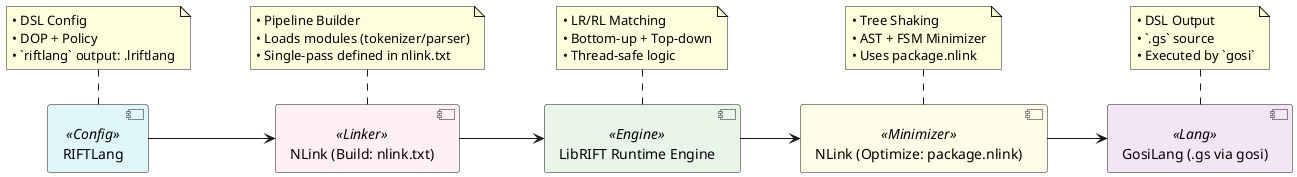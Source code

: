 @startuml
left to right direction
skinparam style strictuml
skinparam componentStyle rectangle
skinparam defaultFontColor black
skinparam shadowing false

' Define colors for each zone
skinparam component {
  BackgroundColor<<Config>> #E0F7FA
  BackgroundColor<<Linker>> #FFF0F5
  BackgroundColor<<Engine>> #E8F5E9
  BackgroundColor<<Minimizer>> #FFFDE7
  BackgroundColor<<Lang>> #F3E5F5
}

' Diagram keys only (no concrete impl)
component "RIFTLang" <<Config>> as RIFT
component "NLink (Build: nlink.txt)" <<Linker>> as NLINK1
component "LibRIFT Runtime Engine" <<Engine>> as LIBRIFT
component "NLink (Optimize: package.nlink)" <<Minimizer>> as NLINK2
component "GosiLang (.gs via gosi)" <<Lang>> as GOSI

RIFT --> NLINK1
NLINK1 --> LIBRIFT
LIBRIFT --> NLINK2
NLINK2 --> GOSI

note top of RIFT
  • DSL Config
  • DOP + Policy
  • `riftlang` output: .lriftlang
end note

note top of NLINK1
  • Pipeline Builder
  • Loads modules (tokenizer/parser)
  • Single-pass defined in nlink.txt
end note

note top of LIBRIFT
  • LR/RL Matching
  • Bottom-up + Top-down
  • Thread-safe logic
end note

note top of NLINK2
  • Tree Shaking
  • AST + FSM Minimizer
  • Uses package.nlink
end note

note top of GOSI
  • DSL Output
  • `.gs` source
  • Executed by `gosi`
end note
@endum